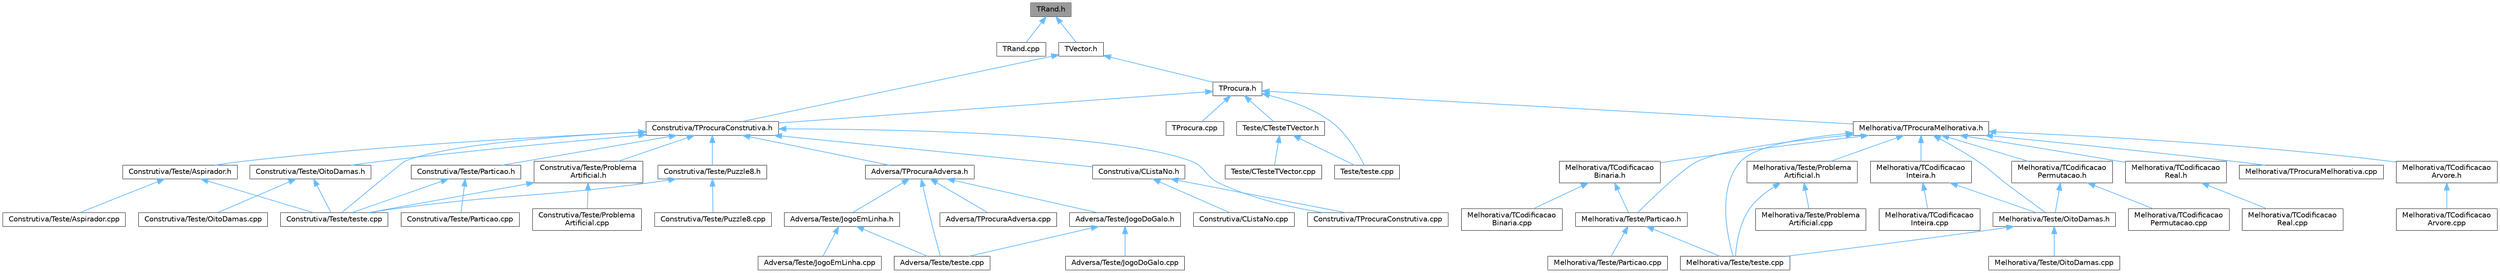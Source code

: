 digraph "TRand.h"
{
 // LATEX_PDF_SIZE
  bgcolor="transparent";
  edge [fontname=Helvetica,fontsize=10,labelfontname=Helvetica,labelfontsize=10];
  node [fontname=Helvetica,fontsize=10,shape=box,height=0.2,width=0.4];
  Node1 [id="Node000001",label="TRand.h",height=0.2,width=0.4,color="gray40", fillcolor="grey60", style="filled", fontcolor="black",tooltip="Interface para geração de números aleatórios independentes do sistema operativo."];
  Node1 -> Node2 [id="edge65_Node000001_Node000002",dir="back",color="steelblue1",style="solid",tooltip=" "];
  Node2 [id="Node000002",label="TRand.cpp",height=0.2,width=0.4,color="grey40", fillcolor="white", style="filled",URL="$TRand_8cpp.html",tooltip=" "];
  Node1 -> Node3 [id="edge66_Node000001_Node000003",dir="back",color="steelblue1",style="solid",tooltip=" "];
  Node3 [id="Node000003",label="TVector.h",height=0.2,width=0.4,color="grey40", fillcolor="white", style="filled",URL="$TVector_8h.html",tooltip="Vetor dinâmico genérico com operações de pilha, conjuntos e algoritmos úteis."];
  Node3 -> Node4 [id="edge67_Node000003_Node000004",dir="back",color="steelblue1",style="solid",tooltip=" "];
  Node4 [id="Node000004",label="Construtiva/TProcuraConstrutiva.h",height=0.2,width=0.4,color="grey40", fillcolor="white", style="filled",URL="$TProcuraConstrutiva_8h.html",tooltip=" "];
  Node4 -> Node5 [id="edge68_Node000004_Node000005",dir="back",color="steelblue1",style="solid",tooltip=" "];
  Node5 [id="Node000005",label="Adversa/TProcuraAdversa.h",height=0.2,width=0.4,color="grey40", fillcolor="white", style="filled",URL="$TProcuraAdversa_8h.html",tooltip=" "];
  Node5 -> Node6 [id="edge69_Node000005_Node000006",dir="back",color="steelblue1",style="solid",tooltip=" "];
  Node6 [id="Node000006",label="Adversa/TProcuraAdversa.cpp",height=0.2,width=0.4,color="grey40", fillcolor="white", style="filled",URL="$TProcuraAdversa_8cpp.html",tooltip=" "];
  Node5 -> Node7 [id="edge70_Node000005_Node000007",dir="back",color="steelblue1",style="solid",tooltip=" "];
  Node7 [id="Node000007",label="Adversa/Teste/JogoDoGalo.h",height=0.2,width=0.4,color="grey40", fillcolor="white", style="filled",URL="$JogoDoGalo_8h.html",tooltip=" "];
  Node7 -> Node8 [id="edge71_Node000007_Node000008",dir="back",color="steelblue1",style="solid",tooltip=" "];
  Node8 [id="Node000008",label="Adversa/Teste/JogoDoGalo.cpp",height=0.2,width=0.4,color="grey40", fillcolor="white", style="filled",URL="$JogoDoGalo_8cpp.html",tooltip=" "];
  Node7 -> Node9 [id="edge72_Node000007_Node000009",dir="back",color="steelblue1",style="solid",tooltip=" "];
  Node9 [id="Node000009",label="Adversa/Teste/teste.cpp",height=0.2,width=0.4,color="grey40", fillcolor="white", style="filled",URL="$Adversa_2Teste_2teste_8cpp.html",tooltip=" "];
  Node5 -> Node10 [id="edge73_Node000005_Node000010",dir="back",color="steelblue1",style="solid",tooltip=" "];
  Node10 [id="Node000010",label="Adversa/Teste/JogoEmLinha.h",height=0.2,width=0.4,color="grey40", fillcolor="white", style="filled",URL="$JogoEmLinha_8h.html",tooltip=" "];
  Node10 -> Node11 [id="edge74_Node000010_Node000011",dir="back",color="steelblue1",style="solid",tooltip=" "];
  Node11 [id="Node000011",label="Adversa/Teste/JogoEmLinha.cpp",height=0.2,width=0.4,color="grey40", fillcolor="white", style="filled",URL="$JogoEmLinha_8cpp.html",tooltip=" "];
  Node10 -> Node9 [id="edge75_Node000010_Node000009",dir="back",color="steelblue1",style="solid",tooltip=" "];
  Node5 -> Node9 [id="edge76_Node000005_Node000009",dir="back",color="steelblue1",style="solid",tooltip=" "];
  Node4 -> Node12 [id="edge77_Node000004_Node000012",dir="back",color="steelblue1",style="solid",tooltip=" "];
  Node12 [id="Node000012",label="Construtiva/CListaNo.h",height=0.2,width=0.4,color="grey40", fillcolor="white", style="filled",URL="$CListaNo_8h.html",tooltip=" "];
  Node12 -> Node13 [id="edge78_Node000012_Node000013",dir="back",color="steelblue1",style="solid",tooltip=" "];
  Node13 [id="Node000013",label="Construtiva/CListaNo.cpp",height=0.2,width=0.4,color="grey40", fillcolor="white", style="filled",URL="$CListaNo_8cpp.html",tooltip=" "];
  Node12 -> Node14 [id="edge79_Node000012_Node000014",dir="back",color="steelblue1",style="solid",tooltip=" "];
  Node14 [id="Node000014",label="Construtiva/TProcuraConstrutiva.cpp",height=0.2,width=0.4,color="grey40", fillcolor="white", style="filled",URL="$TProcuraConstrutiva_8cpp.html",tooltip=" "];
  Node4 -> Node14 [id="edge80_Node000004_Node000014",dir="back",color="steelblue1",style="solid",tooltip=" "];
  Node4 -> Node15 [id="edge81_Node000004_Node000015",dir="back",color="steelblue1",style="solid",tooltip=" "];
  Node15 [id="Node000015",label="Construtiva/Teste/Aspirador.h",height=0.2,width=0.4,color="grey40", fillcolor="white", style="filled",URL="$Aspirador_8h.html",tooltip=" "];
  Node15 -> Node16 [id="edge82_Node000015_Node000016",dir="back",color="steelblue1",style="solid",tooltip=" "];
  Node16 [id="Node000016",label="Construtiva/Teste/Aspirador.cpp",height=0.2,width=0.4,color="grey40", fillcolor="white", style="filled",URL="$Aspirador_8cpp.html",tooltip=" "];
  Node15 -> Node17 [id="edge83_Node000015_Node000017",dir="back",color="steelblue1",style="solid",tooltip=" "];
  Node17 [id="Node000017",label="Construtiva/Teste/teste.cpp",height=0.2,width=0.4,color="grey40", fillcolor="white", style="filled",URL="$Construtiva_2Teste_2teste_8cpp.html",tooltip=" "];
  Node4 -> Node18 [id="edge84_Node000004_Node000018",dir="back",color="steelblue1",style="solid",tooltip=" "];
  Node18 [id="Node000018",label="Construtiva/Teste/OitoDamas.h",height=0.2,width=0.4,color="grey40", fillcolor="white", style="filled",URL="$Construtiva_2Teste_2OitoDamas_8h.html",tooltip=" "];
  Node18 -> Node19 [id="edge85_Node000018_Node000019",dir="back",color="steelblue1",style="solid",tooltip=" "];
  Node19 [id="Node000019",label="Construtiva/Teste/OitoDamas.cpp",height=0.2,width=0.4,color="grey40", fillcolor="white", style="filled",URL="$Construtiva_2Teste_2OitoDamas_8cpp.html",tooltip=" "];
  Node18 -> Node17 [id="edge86_Node000018_Node000017",dir="back",color="steelblue1",style="solid",tooltip=" "];
  Node4 -> Node20 [id="edge87_Node000004_Node000020",dir="back",color="steelblue1",style="solid",tooltip=" "];
  Node20 [id="Node000020",label="Construtiva/Teste/Particao.h",height=0.2,width=0.4,color="grey40", fillcolor="white", style="filled",URL="$Construtiva_2Teste_2Particao_8h.html",tooltip=" "];
  Node20 -> Node21 [id="edge88_Node000020_Node000021",dir="back",color="steelblue1",style="solid",tooltip=" "];
  Node21 [id="Node000021",label="Construtiva/Teste/Particao.cpp",height=0.2,width=0.4,color="grey40", fillcolor="white", style="filled",URL="$Construtiva_2Teste_2Particao_8cpp.html",tooltip=" "];
  Node20 -> Node17 [id="edge89_Node000020_Node000017",dir="back",color="steelblue1",style="solid",tooltip=" "];
  Node4 -> Node22 [id="edge90_Node000004_Node000022",dir="back",color="steelblue1",style="solid",tooltip=" "];
  Node22 [id="Node000022",label="Construtiva/Teste/Problema\lArtificial.h",height=0.2,width=0.4,color="grey40", fillcolor="white", style="filled",URL="$Construtiva_2Teste_2ProblemaArtificial_8h.html",tooltip=" "];
  Node22 -> Node23 [id="edge91_Node000022_Node000023",dir="back",color="steelblue1",style="solid",tooltip=" "];
  Node23 [id="Node000023",label="Construtiva/Teste/Problema\lArtificial.cpp",height=0.2,width=0.4,color="grey40", fillcolor="white", style="filled",URL="$Construtiva_2Teste_2ProblemaArtificial_8cpp.html",tooltip=" "];
  Node22 -> Node17 [id="edge92_Node000022_Node000017",dir="back",color="steelblue1",style="solid",tooltip=" "];
  Node4 -> Node24 [id="edge93_Node000004_Node000024",dir="back",color="steelblue1",style="solid",tooltip=" "];
  Node24 [id="Node000024",label="Construtiva/Teste/Puzzle8.h",height=0.2,width=0.4,color="grey40", fillcolor="white", style="filled",URL="$Puzzle8_8h.html",tooltip=" "];
  Node24 -> Node25 [id="edge94_Node000024_Node000025",dir="back",color="steelblue1",style="solid",tooltip=" "];
  Node25 [id="Node000025",label="Construtiva/Teste/Puzzle8.cpp",height=0.2,width=0.4,color="grey40", fillcolor="white", style="filled",URL="$Puzzle8_8cpp.html",tooltip=" "];
  Node24 -> Node17 [id="edge95_Node000024_Node000017",dir="back",color="steelblue1",style="solid",tooltip=" "];
  Node4 -> Node17 [id="edge96_Node000004_Node000017",dir="back",color="steelblue1",style="solid",tooltip=" "];
  Node3 -> Node26 [id="edge97_Node000003_Node000026",dir="back",color="steelblue1",style="solid",tooltip=" "];
  Node26 [id="Node000026",label="TProcura.h",height=0.2,width=0.4,color="grey40", fillcolor="white", style="filled",URL="$TProcura_8h.html",tooltip=" "];
  Node26 -> Node4 [id="edge98_Node000026_Node000004",dir="back",color="steelblue1",style="solid",tooltip=" "];
  Node26 -> Node27 [id="edge99_Node000026_Node000027",dir="back",color="steelblue1",style="solid",tooltip=" "];
  Node27 [id="Node000027",label="Melhorativa/TProcuraMelhorativa.h",height=0.2,width=0.4,color="grey40", fillcolor="white", style="filled",URL="$TProcuraMelhorativa_8h.html",tooltip=" "];
  Node27 -> Node28 [id="edge100_Node000027_Node000028",dir="back",color="steelblue1",style="solid",tooltip=" "];
  Node28 [id="Node000028",label="Melhorativa/TCodificacao\lArvore.h",height=0.2,width=0.4,color="grey40", fillcolor="white", style="filled",URL="$TCodificacaoArvore_8h.html",tooltip=" "];
  Node28 -> Node29 [id="edge101_Node000028_Node000029",dir="back",color="steelblue1",style="solid",tooltip=" "];
  Node29 [id="Node000029",label="Melhorativa/TCodificacao\lArvore.cpp",height=0.2,width=0.4,color="grey40", fillcolor="white", style="filled",URL="$TCodificacaoArvore_8cpp.html",tooltip=" "];
  Node27 -> Node30 [id="edge102_Node000027_Node000030",dir="back",color="steelblue1",style="solid",tooltip=" "];
  Node30 [id="Node000030",label="Melhorativa/TCodificacao\lBinaria.h",height=0.2,width=0.4,color="grey40", fillcolor="white", style="filled",URL="$TCodificacaoBinaria_8h.html",tooltip=" "];
  Node30 -> Node31 [id="edge103_Node000030_Node000031",dir="back",color="steelblue1",style="solid",tooltip=" "];
  Node31 [id="Node000031",label="Melhorativa/TCodificacao\lBinaria.cpp",height=0.2,width=0.4,color="grey40", fillcolor="white", style="filled",URL="$TCodificacaoBinaria_8cpp.html",tooltip=" "];
  Node30 -> Node32 [id="edge104_Node000030_Node000032",dir="back",color="steelblue1",style="solid",tooltip=" "];
  Node32 [id="Node000032",label="Melhorativa/Teste/Particao.h",height=0.2,width=0.4,color="grey40", fillcolor="white", style="filled",URL="$Melhorativa_2Teste_2Particao_8h.html",tooltip=" "];
  Node32 -> Node33 [id="edge105_Node000032_Node000033",dir="back",color="steelblue1",style="solid",tooltip=" "];
  Node33 [id="Node000033",label="Melhorativa/Teste/Particao.cpp",height=0.2,width=0.4,color="grey40", fillcolor="white", style="filled",URL="$Melhorativa_2Teste_2Particao_8cpp.html",tooltip=" "];
  Node32 -> Node34 [id="edge106_Node000032_Node000034",dir="back",color="steelblue1",style="solid",tooltip=" "];
  Node34 [id="Node000034",label="Melhorativa/Teste/teste.cpp",height=0.2,width=0.4,color="grey40", fillcolor="white", style="filled",URL="$Melhorativa_2Teste_2teste_8cpp.html",tooltip=" "];
  Node27 -> Node35 [id="edge107_Node000027_Node000035",dir="back",color="steelblue1",style="solid",tooltip=" "];
  Node35 [id="Node000035",label="Melhorativa/TCodificacao\lInteira.h",height=0.2,width=0.4,color="grey40", fillcolor="white", style="filled",URL="$TCodificacaoInteira_8h.html",tooltip=" "];
  Node35 -> Node36 [id="edge108_Node000035_Node000036",dir="back",color="steelblue1",style="solid",tooltip=" "];
  Node36 [id="Node000036",label="Melhorativa/TCodificacao\lInteira.cpp",height=0.2,width=0.4,color="grey40", fillcolor="white", style="filled",URL="$TCodificacaoInteira_8cpp.html",tooltip=" "];
  Node35 -> Node37 [id="edge109_Node000035_Node000037",dir="back",color="steelblue1",style="solid",tooltip=" "];
  Node37 [id="Node000037",label="Melhorativa/Teste/OitoDamas.h",height=0.2,width=0.4,color="grey40", fillcolor="white", style="filled",URL="$Melhorativa_2Teste_2OitoDamas_8h.html",tooltip=" "];
  Node37 -> Node38 [id="edge110_Node000037_Node000038",dir="back",color="steelblue1",style="solid",tooltip=" "];
  Node38 [id="Node000038",label="Melhorativa/Teste/OitoDamas.cpp",height=0.2,width=0.4,color="grey40", fillcolor="white", style="filled",URL="$Melhorativa_2Teste_2OitoDamas_8cpp.html",tooltip=" "];
  Node37 -> Node34 [id="edge111_Node000037_Node000034",dir="back",color="steelblue1",style="solid",tooltip=" "];
  Node27 -> Node39 [id="edge112_Node000027_Node000039",dir="back",color="steelblue1",style="solid",tooltip=" "];
  Node39 [id="Node000039",label="Melhorativa/TCodificacao\lPermutacao.h",height=0.2,width=0.4,color="grey40", fillcolor="white", style="filled",URL="$TCodificacaoPermutacao_8h.html",tooltip=" "];
  Node39 -> Node40 [id="edge113_Node000039_Node000040",dir="back",color="steelblue1",style="solid",tooltip=" "];
  Node40 [id="Node000040",label="Melhorativa/TCodificacao\lPermutacao.cpp",height=0.2,width=0.4,color="grey40", fillcolor="white", style="filled",URL="$TCodificacaoPermutacao_8cpp.html",tooltip=" "];
  Node39 -> Node37 [id="edge114_Node000039_Node000037",dir="back",color="steelblue1",style="solid",tooltip=" "];
  Node27 -> Node41 [id="edge115_Node000027_Node000041",dir="back",color="steelblue1",style="solid",tooltip=" "];
  Node41 [id="Node000041",label="Melhorativa/TCodificacao\lReal.h",height=0.2,width=0.4,color="grey40", fillcolor="white", style="filled",URL="$TCodificacaoReal_8h.html",tooltip=" "];
  Node41 -> Node42 [id="edge116_Node000041_Node000042",dir="back",color="steelblue1",style="solid",tooltip=" "];
  Node42 [id="Node000042",label="Melhorativa/TCodificacao\lReal.cpp",height=0.2,width=0.4,color="grey40", fillcolor="white", style="filled",URL="$TCodificacaoReal_8cpp.html",tooltip=" "];
  Node27 -> Node43 [id="edge117_Node000027_Node000043",dir="back",color="steelblue1",style="solid",tooltip=" "];
  Node43 [id="Node000043",label="Melhorativa/TProcuraMelhorativa.cpp",height=0.2,width=0.4,color="grey40", fillcolor="white", style="filled",URL="$TProcuraMelhorativa_8cpp.html",tooltip=" "];
  Node27 -> Node37 [id="edge118_Node000027_Node000037",dir="back",color="steelblue1",style="solid",tooltip=" "];
  Node27 -> Node32 [id="edge119_Node000027_Node000032",dir="back",color="steelblue1",style="solid",tooltip=" "];
  Node27 -> Node44 [id="edge120_Node000027_Node000044",dir="back",color="steelblue1",style="solid",tooltip=" "];
  Node44 [id="Node000044",label="Melhorativa/Teste/Problema\lArtificial.h",height=0.2,width=0.4,color="grey40", fillcolor="white", style="filled",URL="$Melhorativa_2Teste_2ProblemaArtificial_8h.html",tooltip=" "];
  Node44 -> Node45 [id="edge121_Node000044_Node000045",dir="back",color="steelblue1",style="solid",tooltip=" "];
  Node45 [id="Node000045",label="Melhorativa/Teste/Problema\lArtificial.cpp",height=0.2,width=0.4,color="grey40", fillcolor="white", style="filled",URL="$Melhorativa_2Teste_2ProblemaArtificial_8cpp.html",tooltip=" "];
  Node44 -> Node34 [id="edge122_Node000044_Node000034",dir="back",color="steelblue1",style="solid",tooltip=" "];
  Node27 -> Node34 [id="edge123_Node000027_Node000034",dir="back",color="steelblue1",style="solid",tooltip=" "];
  Node26 -> Node46 [id="edge124_Node000026_Node000046",dir="back",color="steelblue1",style="solid",tooltip=" "];
  Node46 [id="Node000046",label="TProcura.cpp",height=0.2,width=0.4,color="grey40", fillcolor="white", style="filled",URL="$TProcura_8cpp.html",tooltip=" "];
  Node26 -> Node47 [id="edge125_Node000026_Node000047",dir="back",color="steelblue1",style="solid",tooltip=" "];
  Node47 [id="Node000047",label="Teste/CTesteTVector.h",height=0.2,width=0.4,color="grey40", fillcolor="white", style="filled",URL="$CTesteTVector_8h.html",tooltip=" "];
  Node47 -> Node48 [id="edge126_Node000047_Node000048",dir="back",color="steelblue1",style="solid",tooltip=" "];
  Node48 [id="Node000048",label="Teste/CTesteTVector.cpp",height=0.2,width=0.4,color="grey40", fillcolor="white", style="filled",URL="$CTesteTVector_8cpp.html",tooltip=" "];
  Node47 -> Node49 [id="edge127_Node000047_Node000049",dir="back",color="steelblue1",style="solid",tooltip=" "];
  Node49 [id="Node000049",label="Teste/teste.cpp",height=0.2,width=0.4,color="grey40", fillcolor="white", style="filled",URL="$Teste_2teste_8cpp.html",tooltip=" "];
  Node26 -> Node49 [id="edge128_Node000026_Node000049",dir="back",color="steelblue1",style="solid",tooltip=" "];
}

